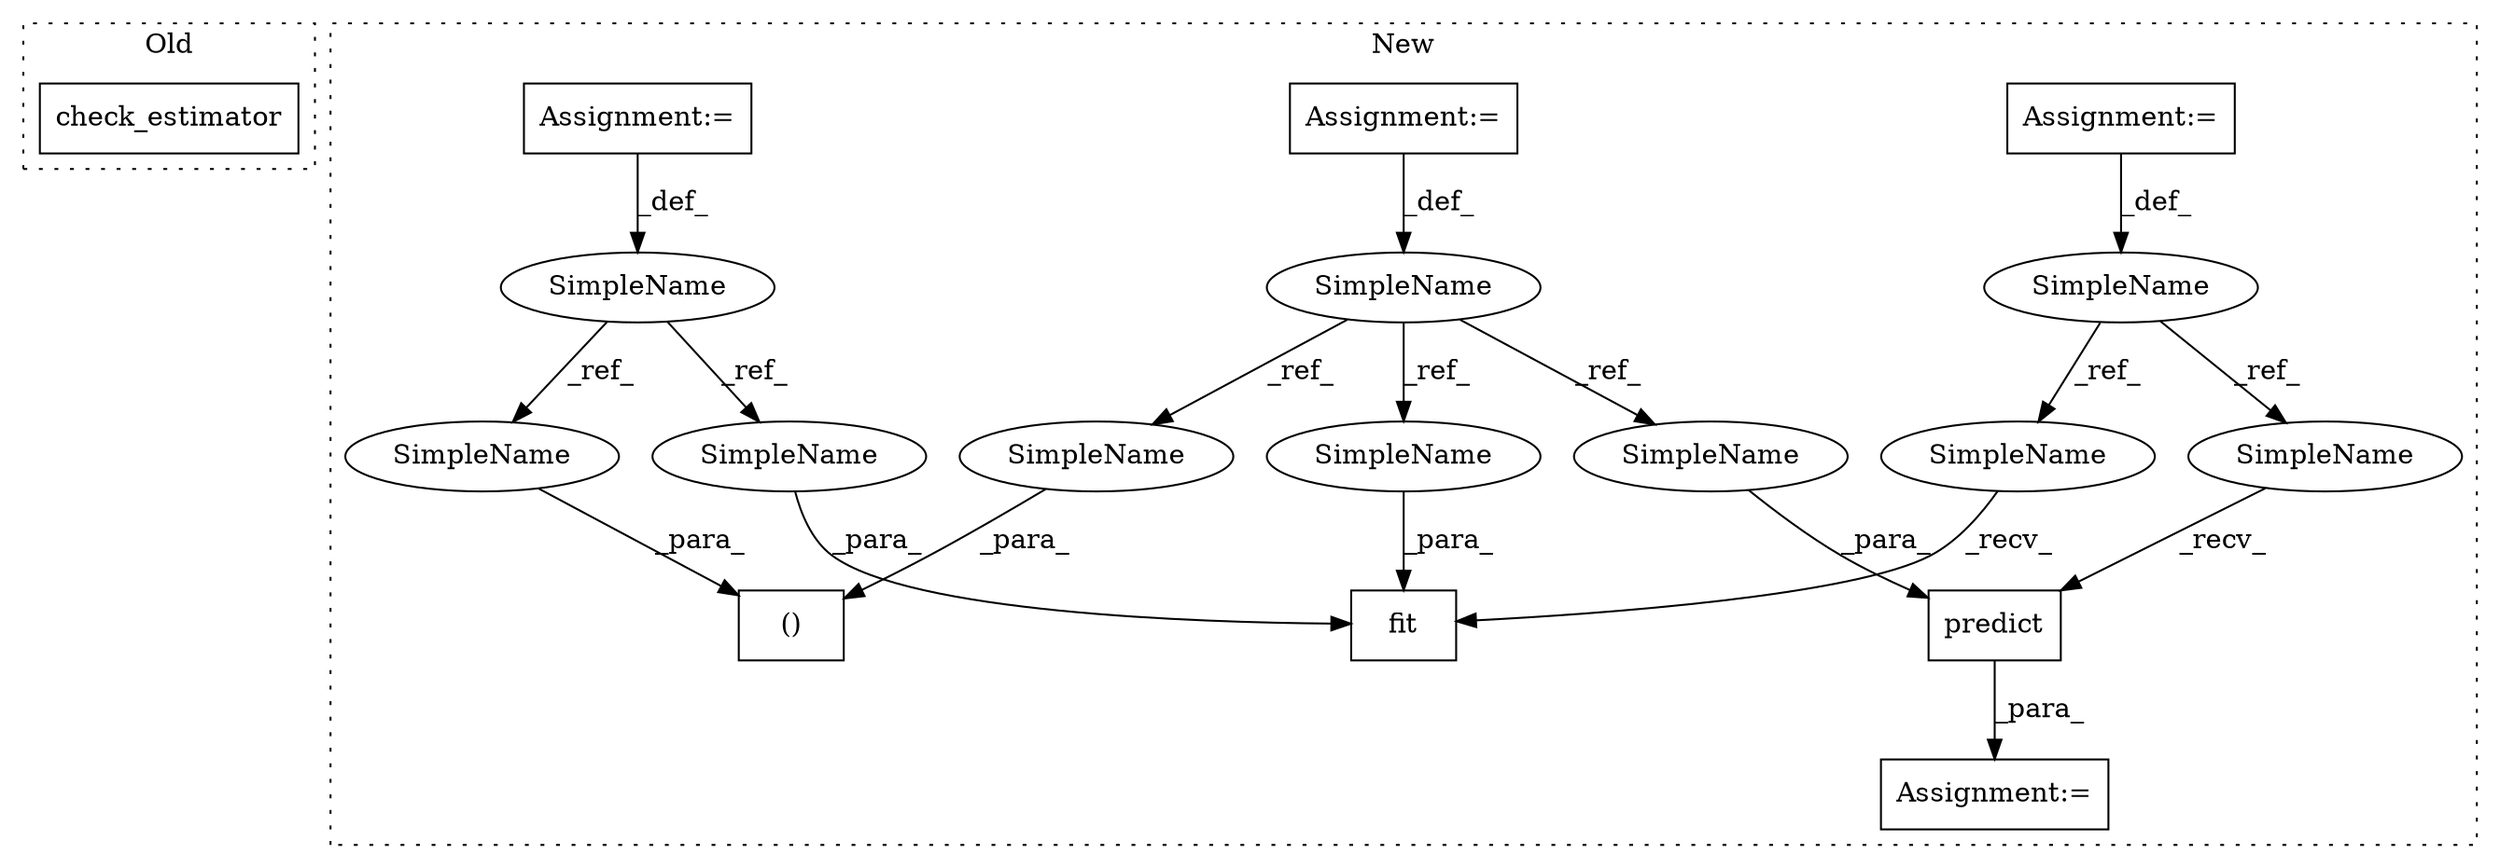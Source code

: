digraph G {
subgraph cluster0 {
1 [label="check_estimator" a="32" s="542,575" l="16,1" shape="box"];
label = "Old";
style="dotted";
}
subgraph cluster1 {
2 [label="()" a="106" s="1287" l="15" shape="box"];
3 [label="SimpleName" a="42" s="1168" l="1" shape="ellipse"];
4 [label="fit" a="32" s="1323,1330" l="4,1" shape="box"];
5 [label="Assignment:=" a="7" s="1205" l="1" shape="box"];
6 [label="Assignment:=" a="7" s="1168" l="1" shape="box"];
7 [label="Assignment:=" a="7" s="1391" l="1" shape="box"];
8 [label="SimpleName" a="42" s="1202" l="3" shape="ellipse"];
9 [label="predict" a="32" s="1396,1405" l="8,1" shape="box"];
10 [label="SimpleName" a="42" s="1179" l="1" shape="ellipse"];
11 [label="Assignment:=" a="7" s="1179" l="1" shape="box"];
12 [label="SimpleName" a="42" s="1319" l="3" shape="ellipse"];
13 [label="SimpleName" a="42" s="1392" l="3" shape="ellipse"];
14 [label="SimpleName" a="42" s="1327" l="1" shape="ellipse"];
15 [label="SimpleName" a="42" s="1287" l="1" shape="ellipse"];
16 [label="SimpleName" a="42" s="1404" l="1" shape="ellipse"];
17 [label="SimpleName" a="42" s="1301" l="1" shape="ellipse"];
18 [label="SimpleName" a="42" s="1329" l="1" shape="ellipse"];
label = "New";
style="dotted";
}
3 -> 14 [label="_ref_"];
3 -> 15 [label="_ref_"];
3 -> 16 [label="_ref_"];
5 -> 8 [label="_def_"];
6 -> 3 [label="_def_"];
8 -> 12 [label="_ref_"];
8 -> 13 [label="_ref_"];
9 -> 7 [label="_para_"];
10 -> 18 [label="_ref_"];
10 -> 17 [label="_ref_"];
11 -> 10 [label="_def_"];
12 -> 4 [label="_recv_"];
13 -> 9 [label="_recv_"];
14 -> 4 [label="_para_"];
15 -> 2 [label="_para_"];
16 -> 9 [label="_para_"];
17 -> 2 [label="_para_"];
18 -> 4 [label="_para_"];
}